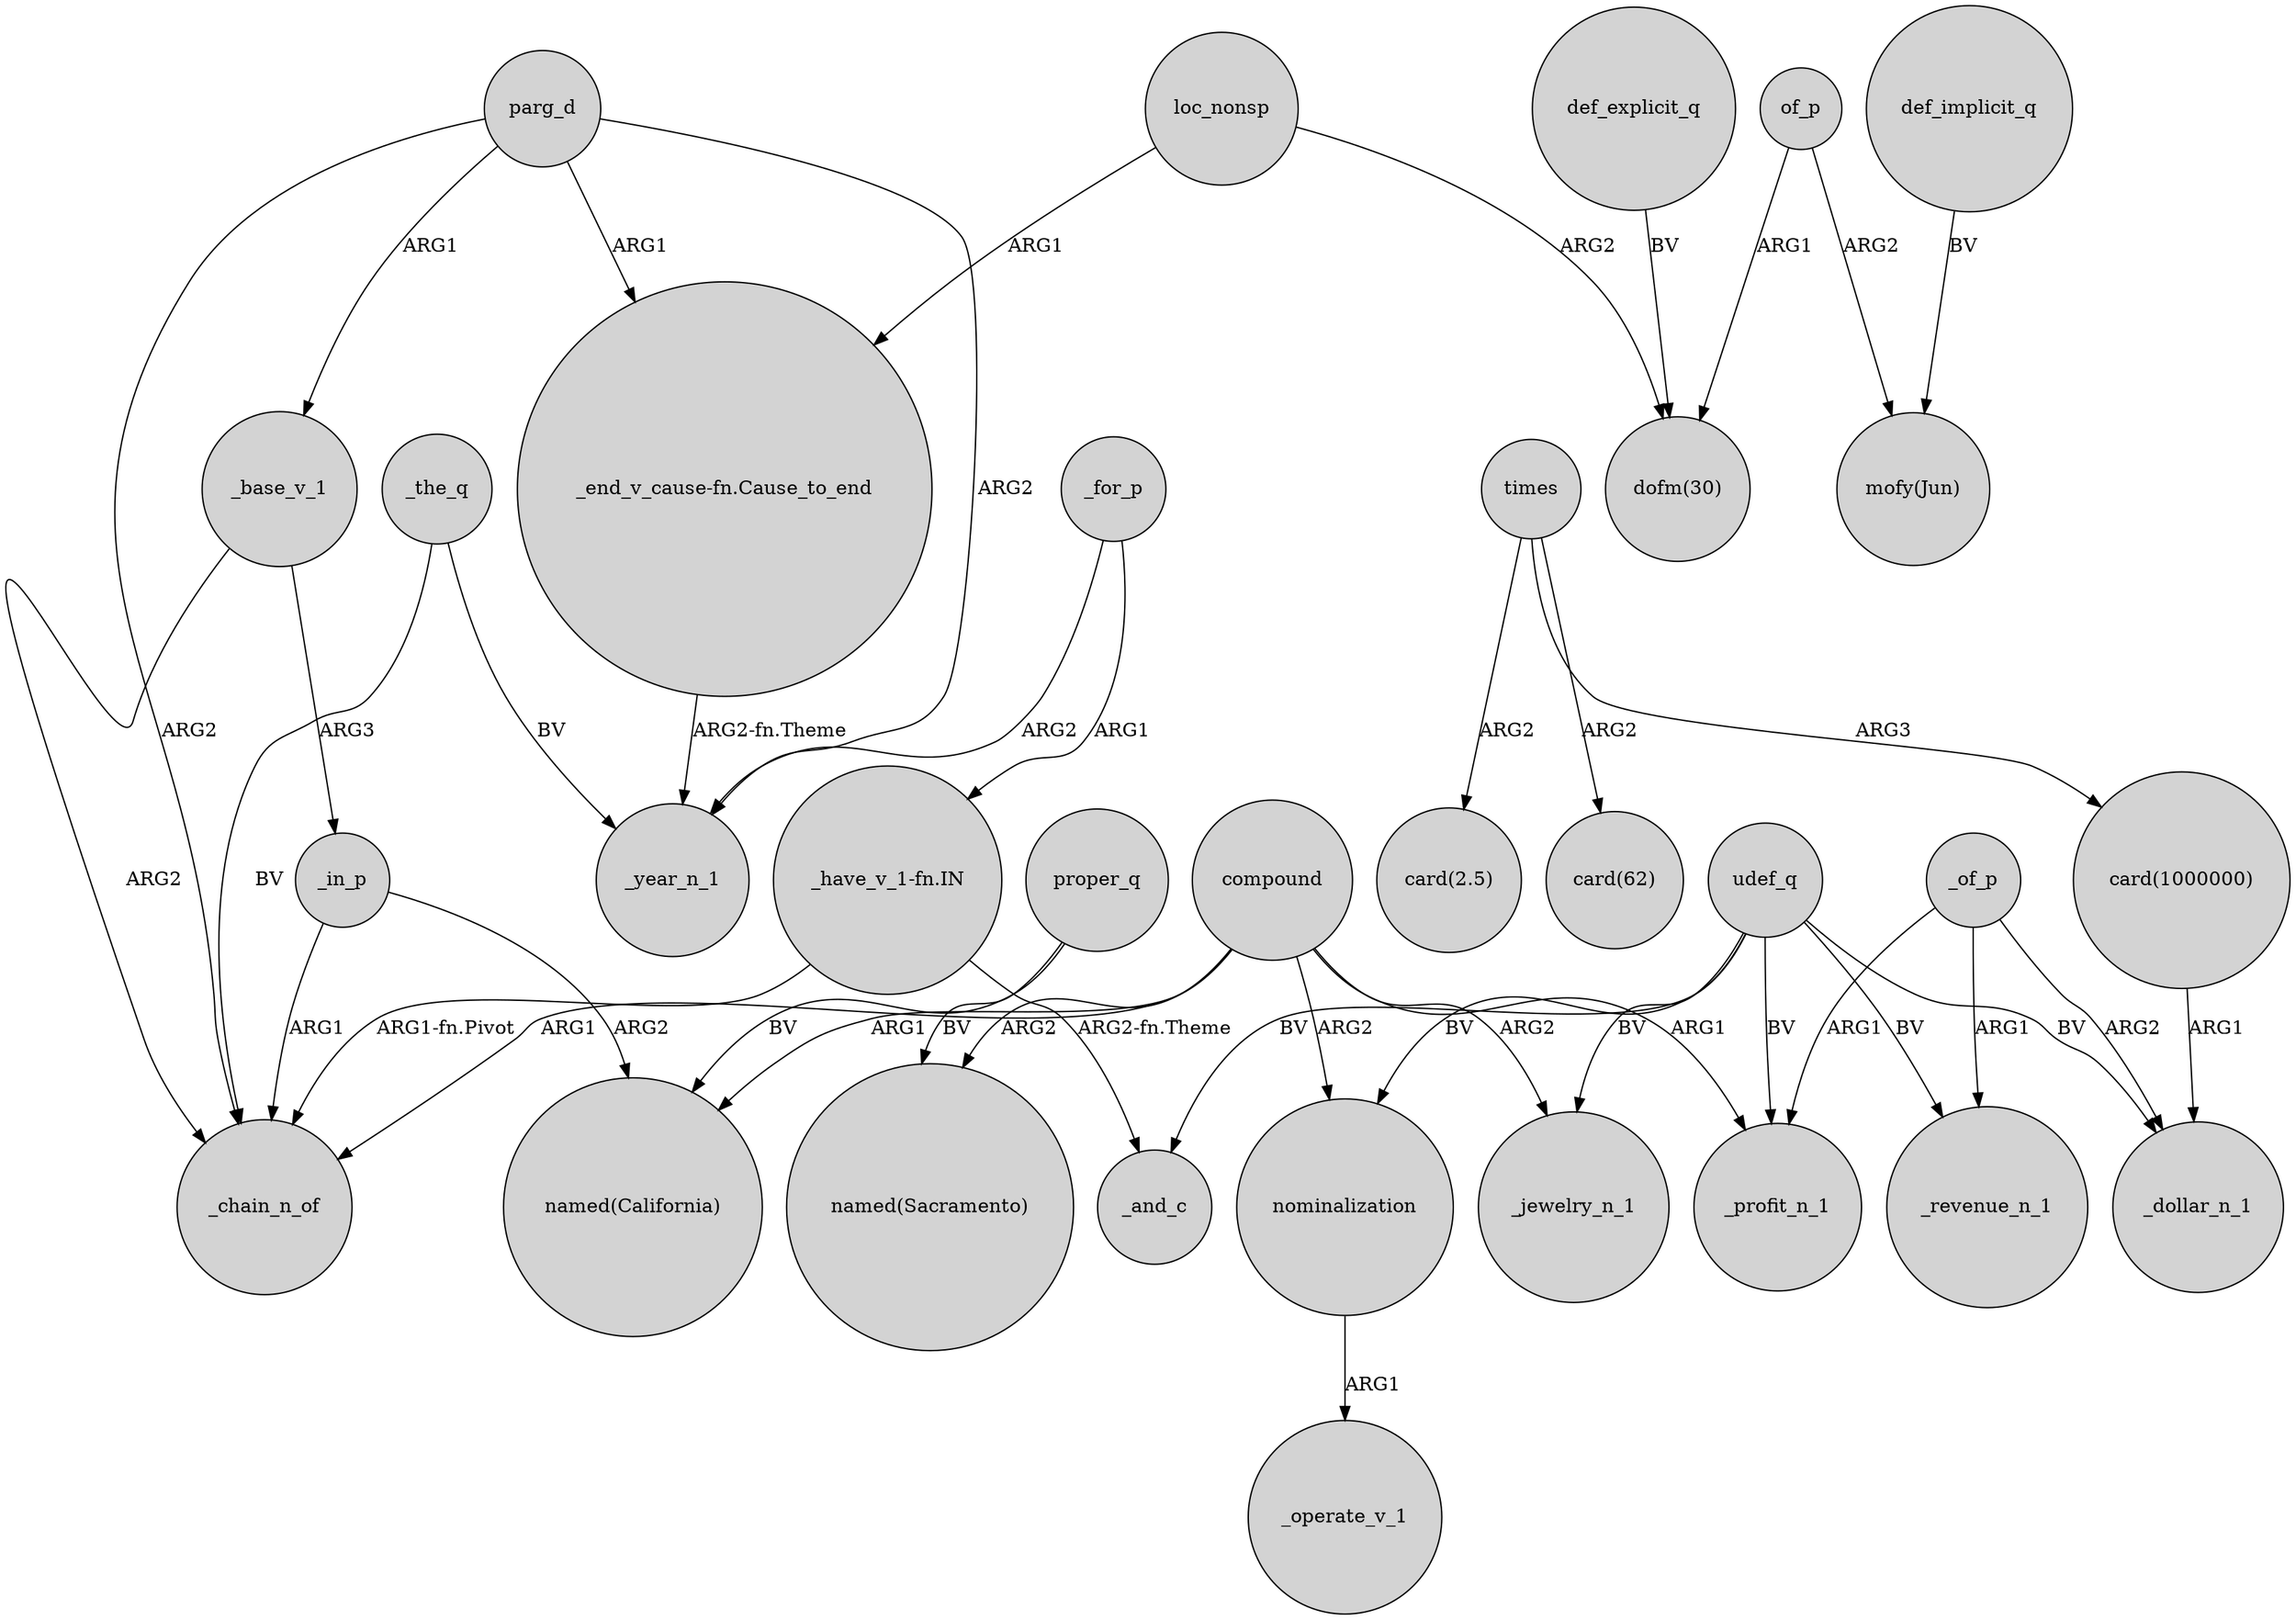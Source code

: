 digraph {
	node [shape=circle style=filled]
	_in_p -> "named(California)" [label=ARG2]
	"card(1000000)" -> _dollar_n_1 [label=ARG1]
	_base_v_1 -> _chain_n_of [label=ARG2]
	nominalization -> _operate_v_1 [label=ARG1]
	_for_p -> _year_n_1 [label=ARG2]
	of_p -> "mofy(Jun)" [label=ARG2]
	parg_d -> _chain_n_of [label=ARG2]
	compound -> _chain_n_of [label=ARG1]
	compound -> _profit_n_1 [label=ARG1]
	proper_q -> "named(California)" [label=BV]
	parg_d -> _year_n_1 [label=ARG2]
	"_have_v_1-fn.IN" -> _and_c [label="ARG2-fn.Theme"]
	compound -> nominalization [label=ARG2]
	def_explicit_q -> "dofm(30)" [label=BV]
	_of_p -> _profit_n_1 [label=ARG1]
	def_implicit_q -> "mofy(Jun)" [label=BV]
	udef_q -> _revenue_n_1 [label=BV]
	compound -> "named(California)" [label=ARG1]
	loc_nonsp -> "dofm(30)" [label=ARG2]
	compound -> _jewelry_n_1 [label=ARG2]
	"_have_v_1-fn.IN" -> _chain_n_of [label="ARG1-fn.Pivot"]
	_the_q -> _chain_n_of [label=BV]
	times -> "card(1000000)" [label=ARG3]
	loc_nonsp -> "_end_v_cause-fn.Cause_to_end" [label=ARG1]
	_in_p -> _chain_n_of [label=ARG1]
	parg_d -> "_end_v_cause-fn.Cause_to_end" [label=ARG1]
	compound -> "named(Sacramento)" [label=ARG2]
	_of_p -> _revenue_n_1 [label=ARG1]
	_base_v_1 -> _in_p [label=ARG3]
	times -> "card(2.5)" [label=ARG2]
	times -> "card(62)" [label=ARG2]
	udef_q -> nominalization [label=BV]
	_the_q -> _year_n_1 [label=BV]
	parg_d -> _base_v_1 [label=ARG1]
	proper_q -> "named(Sacramento)" [label=BV]
	_of_p -> _dollar_n_1 [label=ARG2]
	udef_q -> _jewelry_n_1 [label=BV]
	udef_q -> _profit_n_1 [label=BV]
	of_p -> "dofm(30)" [label=ARG1]
	udef_q -> _and_c [label=BV]
	_for_p -> "_have_v_1-fn.IN" [label=ARG1]
	"_end_v_cause-fn.Cause_to_end" -> _year_n_1 [label="ARG2-fn.Theme"]
	udef_q -> _dollar_n_1 [label=BV]
}
